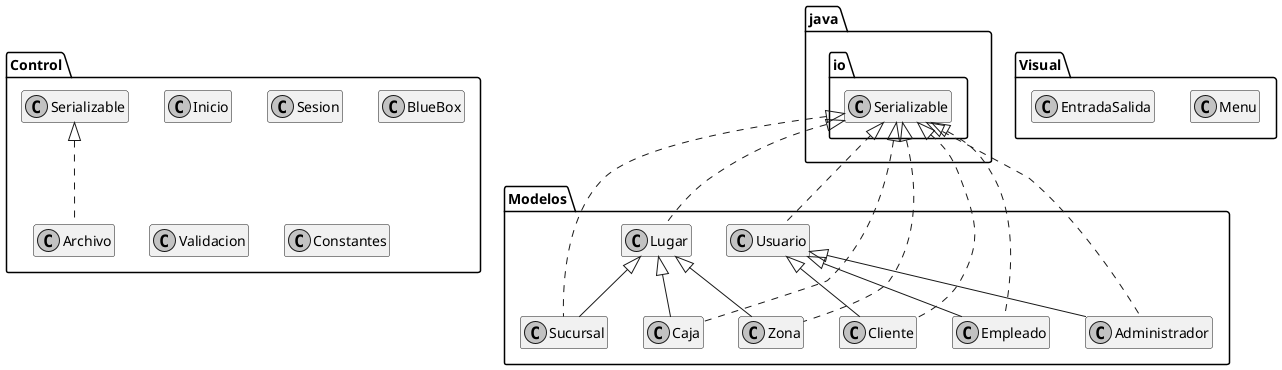 @startuml
/'
esconde el círculo
'/
skinparam classAttributeIconSize 0
/'
le saca la visibilidad a las propiedades y métodos
'/
skinparam monochrome true
/'
lo vuelve blanco y negro
'/
hide members
/'
solo deja el nombre de las clases
'/
class Control.Inicio {
}
class Control.Sesion {
}
class Modelos.Sucursal {
}
class Visual.Menu {
}
class Modelos.Lugar {
}
class Visual.EntradaSalida {
}
class Control.Archivo {
}
class Modelos.Caja {
}
class Control.BlueBox {
}
class Modelos.Zona {
}
class Control.Validacion {
}
class Modelos.Usuario {
}
class Modelos.Cliente {
+ <<Create>> Cliente(int,String,String)
}
class Control.Constantes {
+ {static} String total
}
class Modelos.Empleado {
}
class Modelos.Administrador {
}


java.io.Serializable <|.. Modelos.Sucursal
Modelos.Lugar <|-- Modelos.Sucursal
java.io.Serializable <|.. Modelos.Lugar
Control.Serializable <|.. Control.Archivo
java.io.Serializable <|.. Modelos.Caja
Modelos.Lugar <|-- Modelos.Caja
java.io.Serializable <|.. Modelos.Zona
Modelos.Lugar <|-- Modelos.Zona
java.io.Serializable <|.. Modelos.Usuario
java.io.Serializable <|.. Modelos.Cliente
Modelos.Usuario <|-- Modelos.Cliente
java.io.Serializable <|.. Modelos.Empleado
Modelos.Usuario <|-- Modelos.Empleado
java.io.Serializable <|.. Modelos.Administrador
Modelos.Usuario <|-- Modelos.Administrador
@enduml